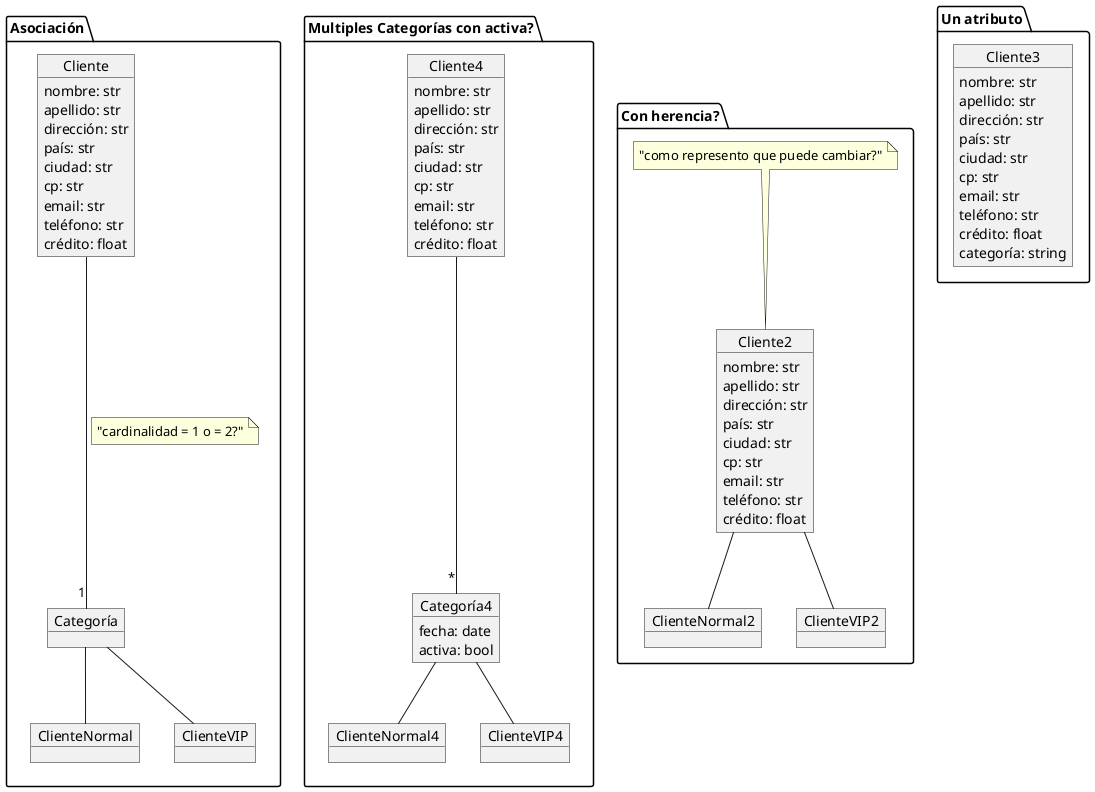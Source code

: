 @startuml




package "Asociación" {
    object Cliente {
        nombre: str
        apellido: str
        dirección: str
        país: str
        ciudad: str
        cp: str
        email: str
        teléfono: str
        crédito: float
    }

    together {
        object Categoría
        object ClienteNormal
        object ClienteVIP
    }

    Cliente --- "1" Categoría
    note on link : "cardinalidad = 1 o = 2?"

    Categoría -d- ClienteNormal
    Categoría -d- ClienteVIP
}

package "Multiples Categorías con activa?" {
    object Cliente4 {
        nombre: str
        apellido: str
        dirección: str
        país: str
        ciudad: str
        cp: str
        email: str
        teléfono: str
        crédito: float
    }

    together {
        object Categoría4 {
            fecha: date
            activa: bool
        }
        object ClienteNormal4
        object ClienteVIP4
    }

    Cliente4 --- "*" Categoría4
    Categoría4 -d- ClienteNormal4
    Categoría4 -d- ClienteVIP4
}

package "Con herencia?" {
    object Cliente2 {
        nombre: str
        apellido: str
        dirección: str
        país: str
        ciudad: str
        cp: str
        email: str
        teléfono: str
        crédito: float
    }
    note top of Cliente2: "como represento que puede cambiar?"

    object ClienteNormal2
    object ClienteVIP2

    Cliente2 -d- ClienteNormal2
    Cliente2 -d- ClienteVIP2

}

package "Un atributo" {
    object Cliente3 {
        nombre: str
        apellido: str
        dirección: str
        país: str
        ciudad: str
        cp: str
        email: str
        teléfono: str
        crédito: float
        categoría: string
    }
}



@enduml